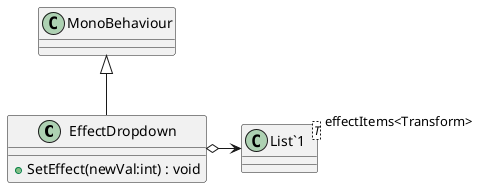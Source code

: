 @startuml
class EffectDropdown {
    + SetEffect(newVal:int) : void
}
class "List`1"<T> {
}
MonoBehaviour <|-- EffectDropdown
EffectDropdown o-> "effectItems<Transform>" "List`1"
@enduml
